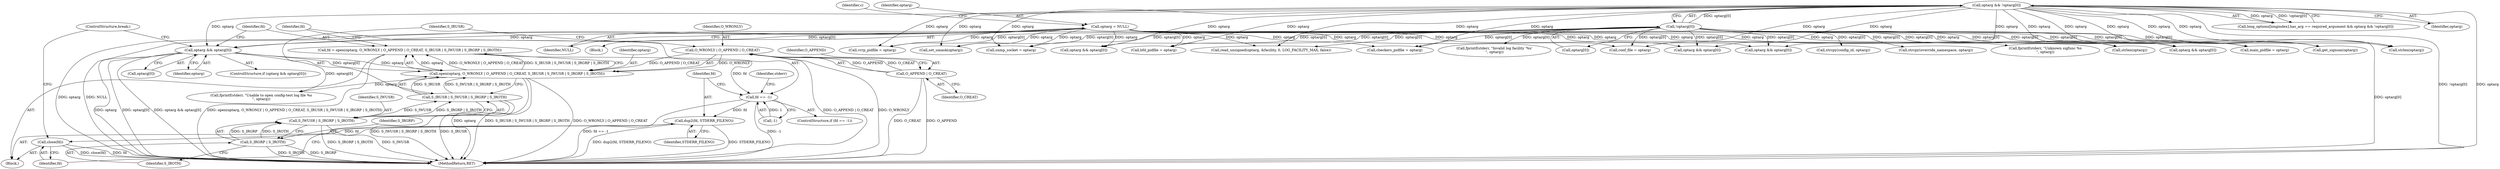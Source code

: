digraph "0_keepalived_04f2d32871bb3b11d7dc024039952f2fe2750306@API" {
"1000417" [label="(Call,fd = open(optarg, O_WRONLY | O_APPEND | O_CREAT, S_IRUSR | S_IWUSR | S_IRGRP | S_IROTH))"];
"1000419" [label="(Call,open(optarg, O_WRONLY | O_APPEND | O_CREAT, S_IRUSR | S_IWUSR | S_IRGRP | S_IROTH))"];
"1000410" [label="(Call,optarg && optarg[0])"];
"1000180" [label="(Call,optarg && !optarg[0])"];
"1000182" [label="(Call,!optarg[0])"];
"1000190" [label="(Call,optarg = NULL)"];
"1000421" [label="(Call,O_WRONLY | O_APPEND | O_CREAT)"];
"1000423" [label="(Call,O_APPEND | O_CREAT)"];
"1000426" [label="(Call,S_IRUSR | S_IWUSR | S_IRGRP | S_IROTH)"];
"1000428" [label="(Call,S_IWUSR | S_IRGRP | S_IROTH)"];
"1000430" [label="(Call,S_IRGRP | S_IROTH)"];
"1000434" [label="(Call,fd == -1)"];
"1000445" [label="(Call,dup2(fd, STDERR_FILENO))"];
"1000448" [label="(Call,close(fd))"];
"1000424" [label="(Identifier,O_APPEND)"];
"1000335" [label="(Call,fprintf(stderr, \"Invalid log facility '%s'\n\", optarg))"];
"1000183" [label="(Call,optarg[0])"];
"1000440" [label="(Identifier,stderr)"];
"1000478" [label="(Call,main_pidfile = optarg)"];
"1000426" [label="(Call,S_IRUSR | S_IWUSR | S_IRGRP | S_IROTH)"];
"1000494" [label="(Call,vrrp_pidfile = optarg)"];
"1000559" [label="(Call,strcpy(config_id, optarg))"];
"1000436" [label="(Call,-1)"];
"1000447" [label="(Identifier,STDERR_FILENO)"];
"1000509" [label="(Call,snmp_socket = optarg)"];
"1000432" [label="(Identifier,S_IROTH)"];
"1000545" [label="(Call,strcpy(override_namespace, optarg))"];
"1000412" [label="(Call,optarg[0])"];
"1000172" [label="(Call,long_options[longindex].has_arg == required_argument && optarg && !optarg[0])"];
"1000423" [label="(Call,O_APPEND | O_CREAT)"];
"1000419" [label="(Call,open(optarg, O_WRONLY | O_APPEND | O_CREAT, S_IRUSR | S_IWUSR | S_IRGRP | S_IROTH))"];
"1000422" [label="(Identifier,O_WRONLY)"];
"1000418" [label="(Identifier,fd)"];
"1000328" [label="(Call,read_unsigned(optarg, &facility, 0, LOG_FACILITY_MAX, false))"];
"1000518" [label="(Call,optarg && optarg[0])"];
"1000556" [label="(Call,strlen(optarg))"];
"1000431" [label="(Identifier,S_IRGRP)"];
"1000420" [label="(Identifier,optarg)"];
"1000606" [label="(Call,optarg && optarg[0])"];
"1000180" [label="(Call,optarg && !optarg[0])"];
"1000435" [label="(Identifier,fd)"];
"1000434" [label="(Call,fd == -1)"];
"1000566" [label="(Call,get_signum(optarg))"];
"1000427" [label="(Identifier,S_IRUSR)"];
"1000448" [label="(Call,close(fd))"];
"1000450" [label="(ControlStructure,break;)"];
"1000411" [label="(Identifier,optarg)"];
"1000574" [label="(Call,fprintf(stderr, \"Unknown sigfunc %s\n\", optarg))"];
"1000186" [label="(Block,)"];
"1000446" [label="(Identifier,fd)"];
"1000433" [label="(ControlStructure,if (fd == -1))"];
"1000542" [label="(Call,strlen(optarg))"];
"1000410" [label="(Call,optarg && optarg[0])"];
"1000384" [label="(Call,set_umask(optarg))"];
"1000181" [label="(Identifier,optarg)"];
"1000354" [label="(Call,optarg && optarg[0])"];
"1000499" [label="(Call,bfd_pidfile = optarg)"];
"1000429" [label="(Identifier,S_IWUSR)"];
"1000415" [label="(Block,)"];
"1000417" [label="(Call,fd = open(optarg, O_WRONLY | O_APPEND | O_CREAT, S_IRUSR | S_IWUSR | S_IRGRP | S_IROTH))"];
"1000421" [label="(Call,O_WRONLY | O_APPEND | O_CREAT)"];
"1000192" [label="(Identifier,NULL)"];
"1000191" [label="(Identifier,optarg)"];
"1000430" [label="(Call,S_IRGRP | S_IROTH)"];
"1000190" [label="(Call,optarg = NULL)"];
"1000428" [label="(Call,S_IWUSR | S_IRGRP | S_IROTH)"];
"1000425" [label="(Identifier,O_CREAT)"];
"1000483" [label="(Call,checkers_pidfile = optarg)"];
"1000449" [label="(Identifier,fd)"];
"1000445" [label="(Call,dup2(fd, STDERR_FILENO))"];
"1000452" [label="(Call,conf_file = optarg)"];
"1000182" [label="(Call,!optarg[0])"];
"1000409" [label="(ControlStructure,if (optarg && optarg[0]))"];
"1000651" [label="(Call,optarg && optarg[0])"];
"1000194" [label="(Identifier,c)"];
"1000745" [label="(MethodReturn,RET)"];
"1000439" [label="(Call,fprintf(stderr, \"Unable to open config-test log file %s\n\", optarg))"];
"1000417" -> "1000415"  [label="AST: "];
"1000417" -> "1000419"  [label="CFG: "];
"1000418" -> "1000417"  [label="AST: "];
"1000419" -> "1000417"  [label="AST: "];
"1000435" -> "1000417"  [label="CFG: "];
"1000417" -> "1000745"  [label="DDG: open(optarg, O_WRONLY | O_APPEND | O_CREAT, S_IRUSR | S_IWUSR | S_IRGRP | S_IROTH)"];
"1000419" -> "1000417"  [label="DDG: optarg"];
"1000419" -> "1000417"  [label="DDG: O_WRONLY | O_APPEND | O_CREAT"];
"1000419" -> "1000417"  [label="DDG: S_IRUSR | S_IWUSR | S_IRGRP | S_IROTH"];
"1000417" -> "1000434"  [label="DDG: fd"];
"1000419" -> "1000426"  [label="CFG: "];
"1000420" -> "1000419"  [label="AST: "];
"1000421" -> "1000419"  [label="AST: "];
"1000426" -> "1000419"  [label="AST: "];
"1000419" -> "1000745"  [label="DDG: optarg"];
"1000419" -> "1000745"  [label="DDG: S_IRUSR | S_IWUSR | S_IRGRP | S_IROTH"];
"1000419" -> "1000745"  [label="DDG: O_WRONLY | O_APPEND | O_CREAT"];
"1000410" -> "1000419"  [label="DDG: optarg"];
"1000410" -> "1000419"  [label="DDG: optarg[0]"];
"1000421" -> "1000419"  [label="DDG: O_WRONLY"];
"1000421" -> "1000419"  [label="DDG: O_APPEND | O_CREAT"];
"1000426" -> "1000419"  [label="DDG: S_IRUSR"];
"1000426" -> "1000419"  [label="DDG: S_IWUSR | S_IRGRP | S_IROTH"];
"1000419" -> "1000439"  [label="DDG: optarg"];
"1000410" -> "1000409"  [label="AST: "];
"1000410" -> "1000411"  [label="CFG: "];
"1000410" -> "1000412"  [label="CFG: "];
"1000411" -> "1000410"  [label="AST: "];
"1000412" -> "1000410"  [label="AST: "];
"1000418" -> "1000410"  [label="CFG: "];
"1000450" -> "1000410"  [label="CFG: "];
"1000410" -> "1000745"  [label="DDG: optarg"];
"1000410" -> "1000745"  [label="DDG: optarg[0]"];
"1000410" -> "1000745"  [label="DDG: optarg && optarg[0]"];
"1000180" -> "1000410"  [label="DDG: optarg"];
"1000190" -> "1000410"  [label="DDG: optarg"];
"1000182" -> "1000410"  [label="DDG: optarg[0]"];
"1000410" -> "1000439"  [label="DDG: optarg[0]"];
"1000180" -> "1000172"  [label="AST: "];
"1000180" -> "1000181"  [label="CFG: "];
"1000180" -> "1000182"  [label="CFG: "];
"1000181" -> "1000180"  [label="AST: "];
"1000182" -> "1000180"  [label="AST: "];
"1000172" -> "1000180"  [label="CFG: "];
"1000180" -> "1000745"  [label="DDG: !optarg[0]"];
"1000180" -> "1000745"  [label="DDG: optarg"];
"1000180" -> "1000172"  [label="DDG: optarg"];
"1000180" -> "1000172"  [label="DDG: !optarg[0]"];
"1000182" -> "1000180"  [label="DDG: optarg[0]"];
"1000180" -> "1000328"  [label="DDG: optarg"];
"1000180" -> "1000354"  [label="DDG: optarg"];
"1000180" -> "1000384"  [label="DDG: optarg"];
"1000180" -> "1000452"  [label="DDG: optarg"];
"1000180" -> "1000478"  [label="DDG: optarg"];
"1000180" -> "1000483"  [label="DDG: optarg"];
"1000180" -> "1000494"  [label="DDG: optarg"];
"1000180" -> "1000499"  [label="DDG: optarg"];
"1000180" -> "1000509"  [label="DDG: optarg"];
"1000180" -> "1000518"  [label="DDG: optarg"];
"1000180" -> "1000542"  [label="DDG: optarg"];
"1000180" -> "1000556"  [label="DDG: optarg"];
"1000180" -> "1000566"  [label="DDG: optarg"];
"1000180" -> "1000606"  [label="DDG: optarg"];
"1000180" -> "1000651"  [label="DDG: optarg"];
"1000182" -> "1000183"  [label="CFG: "];
"1000183" -> "1000182"  [label="AST: "];
"1000182" -> "1000745"  [label="DDG: optarg[0]"];
"1000182" -> "1000328"  [label="DDG: optarg[0]"];
"1000182" -> "1000335"  [label="DDG: optarg[0]"];
"1000182" -> "1000354"  [label="DDG: optarg[0]"];
"1000182" -> "1000384"  [label="DDG: optarg[0]"];
"1000182" -> "1000452"  [label="DDG: optarg[0]"];
"1000182" -> "1000478"  [label="DDG: optarg[0]"];
"1000182" -> "1000483"  [label="DDG: optarg[0]"];
"1000182" -> "1000494"  [label="DDG: optarg[0]"];
"1000182" -> "1000499"  [label="DDG: optarg[0]"];
"1000182" -> "1000509"  [label="DDG: optarg[0]"];
"1000182" -> "1000518"  [label="DDG: optarg[0]"];
"1000182" -> "1000542"  [label="DDG: optarg[0]"];
"1000182" -> "1000545"  [label="DDG: optarg[0]"];
"1000182" -> "1000556"  [label="DDG: optarg[0]"];
"1000182" -> "1000559"  [label="DDG: optarg[0]"];
"1000182" -> "1000566"  [label="DDG: optarg[0]"];
"1000182" -> "1000574"  [label="DDG: optarg[0]"];
"1000182" -> "1000606"  [label="DDG: optarg[0]"];
"1000182" -> "1000651"  [label="DDG: optarg[0]"];
"1000190" -> "1000186"  [label="AST: "];
"1000190" -> "1000192"  [label="CFG: "];
"1000191" -> "1000190"  [label="AST: "];
"1000192" -> "1000190"  [label="AST: "];
"1000194" -> "1000190"  [label="CFG: "];
"1000190" -> "1000745"  [label="DDG: optarg"];
"1000190" -> "1000745"  [label="DDG: NULL"];
"1000190" -> "1000328"  [label="DDG: optarg"];
"1000190" -> "1000354"  [label="DDG: optarg"];
"1000190" -> "1000384"  [label="DDG: optarg"];
"1000190" -> "1000452"  [label="DDG: optarg"];
"1000190" -> "1000478"  [label="DDG: optarg"];
"1000190" -> "1000483"  [label="DDG: optarg"];
"1000190" -> "1000494"  [label="DDG: optarg"];
"1000190" -> "1000499"  [label="DDG: optarg"];
"1000190" -> "1000509"  [label="DDG: optarg"];
"1000190" -> "1000518"  [label="DDG: optarg"];
"1000190" -> "1000542"  [label="DDG: optarg"];
"1000190" -> "1000556"  [label="DDG: optarg"];
"1000190" -> "1000566"  [label="DDG: optarg"];
"1000190" -> "1000606"  [label="DDG: optarg"];
"1000190" -> "1000651"  [label="DDG: optarg"];
"1000421" -> "1000423"  [label="CFG: "];
"1000422" -> "1000421"  [label="AST: "];
"1000423" -> "1000421"  [label="AST: "];
"1000427" -> "1000421"  [label="CFG: "];
"1000421" -> "1000745"  [label="DDG: O_APPEND | O_CREAT"];
"1000421" -> "1000745"  [label="DDG: O_WRONLY"];
"1000423" -> "1000421"  [label="DDG: O_APPEND"];
"1000423" -> "1000421"  [label="DDG: O_CREAT"];
"1000423" -> "1000425"  [label="CFG: "];
"1000424" -> "1000423"  [label="AST: "];
"1000425" -> "1000423"  [label="AST: "];
"1000423" -> "1000745"  [label="DDG: O_CREAT"];
"1000423" -> "1000745"  [label="DDG: O_APPEND"];
"1000426" -> "1000428"  [label="CFG: "];
"1000427" -> "1000426"  [label="AST: "];
"1000428" -> "1000426"  [label="AST: "];
"1000426" -> "1000745"  [label="DDG: S_IWUSR | S_IRGRP | S_IROTH"];
"1000426" -> "1000745"  [label="DDG: S_IRUSR"];
"1000428" -> "1000426"  [label="DDG: S_IWUSR"];
"1000428" -> "1000426"  [label="DDG: S_IRGRP | S_IROTH"];
"1000428" -> "1000430"  [label="CFG: "];
"1000429" -> "1000428"  [label="AST: "];
"1000430" -> "1000428"  [label="AST: "];
"1000428" -> "1000745"  [label="DDG: S_IRGRP | S_IROTH"];
"1000428" -> "1000745"  [label="DDG: S_IWUSR"];
"1000430" -> "1000428"  [label="DDG: S_IRGRP"];
"1000430" -> "1000428"  [label="DDG: S_IROTH"];
"1000430" -> "1000432"  [label="CFG: "];
"1000431" -> "1000430"  [label="AST: "];
"1000432" -> "1000430"  [label="AST: "];
"1000430" -> "1000745"  [label="DDG: S_IROTH"];
"1000430" -> "1000745"  [label="DDG: S_IRGRP"];
"1000434" -> "1000433"  [label="AST: "];
"1000434" -> "1000436"  [label="CFG: "];
"1000435" -> "1000434"  [label="AST: "];
"1000436" -> "1000434"  [label="AST: "];
"1000440" -> "1000434"  [label="CFG: "];
"1000446" -> "1000434"  [label="CFG: "];
"1000434" -> "1000745"  [label="DDG: -1"];
"1000434" -> "1000745"  [label="DDG: fd == -1"];
"1000436" -> "1000434"  [label="DDG: 1"];
"1000434" -> "1000445"  [label="DDG: fd"];
"1000445" -> "1000415"  [label="AST: "];
"1000445" -> "1000447"  [label="CFG: "];
"1000446" -> "1000445"  [label="AST: "];
"1000447" -> "1000445"  [label="AST: "];
"1000449" -> "1000445"  [label="CFG: "];
"1000445" -> "1000745"  [label="DDG: STDERR_FILENO"];
"1000445" -> "1000745"  [label="DDG: dup2(fd, STDERR_FILENO)"];
"1000445" -> "1000448"  [label="DDG: fd"];
"1000448" -> "1000415"  [label="AST: "];
"1000448" -> "1000449"  [label="CFG: "];
"1000449" -> "1000448"  [label="AST: "];
"1000450" -> "1000448"  [label="CFG: "];
"1000448" -> "1000745"  [label="DDG: fd"];
"1000448" -> "1000745"  [label="DDG: close(fd)"];
}
